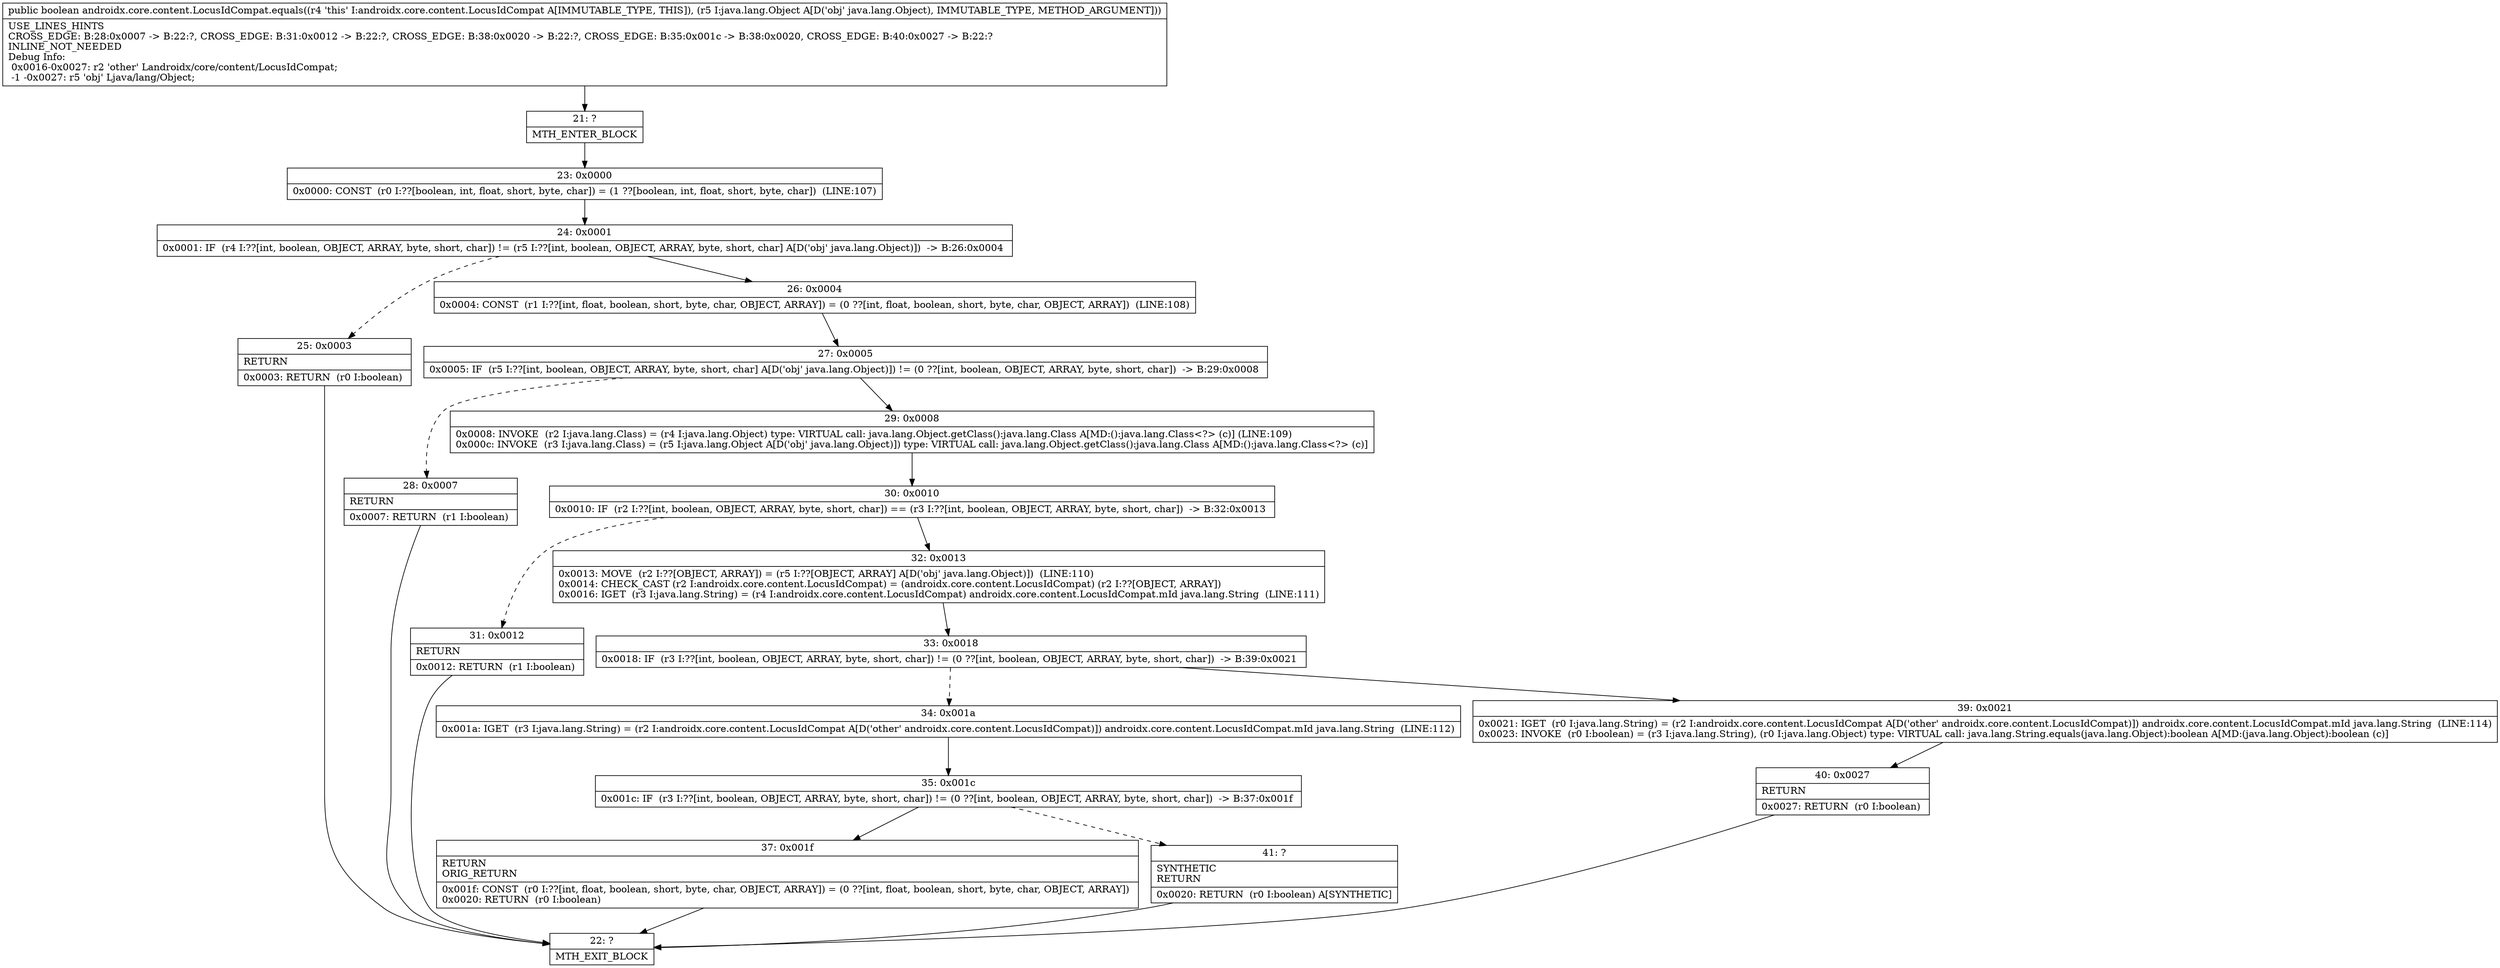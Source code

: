 digraph "CFG forandroidx.core.content.LocusIdCompat.equals(Ljava\/lang\/Object;)Z" {
Node_21 [shape=record,label="{21\:\ ?|MTH_ENTER_BLOCK\l}"];
Node_23 [shape=record,label="{23\:\ 0x0000|0x0000: CONST  (r0 I:??[boolean, int, float, short, byte, char]) = (1 ??[boolean, int, float, short, byte, char])  (LINE:107)\l}"];
Node_24 [shape=record,label="{24\:\ 0x0001|0x0001: IF  (r4 I:??[int, boolean, OBJECT, ARRAY, byte, short, char]) != (r5 I:??[int, boolean, OBJECT, ARRAY, byte, short, char] A[D('obj' java.lang.Object)])  \-\> B:26:0x0004 \l}"];
Node_25 [shape=record,label="{25\:\ 0x0003|RETURN\l|0x0003: RETURN  (r0 I:boolean) \l}"];
Node_22 [shape=record,label="{22\:\ ?|MTH_EXIT_BLOCK\l}"];
Node_26 [shape=record,label="{26\:\ 0x0004|0x0004: CONST  (r1 I:??[int, float, boolean, short, byte, char, OBJECT, ARRAY]) = (0 ??[int, float, boolean, short, byte, char, OBJECT, ARRAY])  (LINE:108)\l}"];
Node_27 [shape=record,label="{27\:\ 0x0005|0x0005: IF  (r5 I:??[int, boolean, OBJECT, ARRAY, byte, short, char] A[D('obj' java.lang.Object)]) != (0 ??[int, boolean, OBJECT, ARRAY, byte, short, char])  \-\> B:29:0x0008 \l}"];
Node_28 [shape=record,label="{28\:\ 0x0007|RETURN\l|0x0007: RETURN  (r1 I:boolean) \l}"];
Node_29 [shape=record,label="{29\:\ 0x0008|0x0008: INVOKE  (r2 I:java.lang.Class) = (r4 I:java.lang.Object) type: VIRTUAL call: java.lang.Object.getClass():java.lang.Class A[MD:():java.lang.Class\<?\> (c)] (LINE:109)\l0x000c: INVOKE  (r3 I:java.lang.Class) = (r5 I:java.lang.Object A[D('obj' java.lang.Object)]) type: VIRTUAL call: java.lang.Object.getClass():java.lang.Class A[MD:():java.lang.Class\<?\> (c)]\l}"];
Node_30 [shape=record,label="{30\:\ 0x0010|0x0010: IF  (r2 I:??[int, boolean, OBJECT, ARRAY, byte, short, char]) == (r3 I:??[int, boolean, OBJECT, ARRAY, byte, short, char])  \-\> B:32:0x0013 \l}"];
Node_31 [shape=record,label="{31\:\ 0x0012|RETURN\l|0x0012: RETURN  (r1 I:boolean) \l}"];
Node_32 [shape=record,label="{32\:\ 0x0013|0x0013: MOVE  (r2 I:??[OBJECT, ARRAY]) = (r5 I:??[OBJECT, ARRAY] A[D('obj' java.lang.Object)])  (LINE:110)\l0x0014: CHECK_CAST (r2 I:androidx.core.content.LocusIdCompat) = (androidx.core.content.LocusIdCompat) (r2 I:??[OBJECT, ARRAY]) \l0x0016: IGET  (r3 I:java.lang.String) = (r4 I:androidx.core.content.LocusIdCompat) androidx.core.content.LocusIdCompat.mId java.lang.String  (LINE:111)\l}"];
Node_33 [shape=record,label="{33\:\ 0x0018|0x0018: IF  (r3 I:??[int, boolean, OBJECT, ARRAY, byte, short, char]) != (0 ??[int, boolean, OBJECT, ARRAY, byte, short, char])  \-\> B:39:0x0021 \l}"];
Node_34 [shape=record,label="{34\:\ 0x001a|0x001a: IGET  (r3 I:java.lang.String) = (r2 I:androidx.core.content.LocusIdCompat A[D('other' androidx.core.content.LocusIdCompat)]) androidx.core.content.LocusIdCompat.mId java.lang.String  (LINE:112)\l}"];
Node_35 [shape=record,label="{35\:\ 0x001c|0x001c: IF  (r3 I:??[int, boolean, OBJECT, ARRAY, byte, short, char]) != (0 ??[int, boolean, OBJECT, ARRAY, byte, short, char])  \-\> B:37:0x001f \l}"];
Node_37 [shape=record,label="{37\:\ 0x001f|RETURN\lORIG_RETURN\l|0x001f: CONST  (r0 I:??[int, float, boolean, short, byte, char, OBJECT, ARRAY]) = (0 ??[int, float, boolean, short, byte, char, OBJECT, ARRAY]) \l0x0020: RETURN  (r0 I:boolean) \l}"];
Node_41 [shape=record,label="{41\:\ ?|SYNTHETIC\lRETURN\l|0x0020: RETURN  (r0 I:boolean) A[SYNTHETIC]\l}"];
Node_39 [shape=record,label="{39\:\ 0x0021|0x0021: IGET  (r0 I:java.lang.String) = (r2 I:androidx.core.content.LocusIdCompat A[D('other' androidx.core.content.LocusIdCompat)]) androidx.core.content.LocusIdCompat.mId java.lang.String  (LINE:114)\l0x0023: INVOKE  (r0 I:boolean) = (r3 I:java.lang.String), (r0 I:java.lang.Object) type: VIRTUAL call: java.lang.String.equals(java.lang.Object):boolean A[MD:(java.lang.Object):boolean (c)]\l}"];
Node_40 [shape=record,label="{40\:\ 0x0027|RETURN\l|0x0027: RETURN  (r0 I:boolean) \l}"];
MethodNode[shape=record,label="{public boolean androidx.core.content.LocusIdCompat.equals((r4 'this' I:androidx.core.content.LocusIdCompat A[IMMUTABLE_TYPE, THIS]), (r5 I:java.lang.Object A[D('obj' java.lang.Object), IMMUTABLE_TYPE, METHOD_ARGUMENT]))  | USE_LINES_HINTS\lCROSS_EDGE: B:28:0x0007 \-\> B:22:?, CROSS_EDGE: B:31:0x0012 \-\> B:22:?, CROSS_EDGE: B:38:0x0020 \-\> B:22:?, CROSS_EDGE: B:35:0x001c \-\> B:38:0x0020, CROSS_EDGE: B:40:0x0027 \-\> B:22:?\lINLINE_NOT_NEEDED\lDebug Info:\l  0x0016\-0x0027: r2 'other' Landroidx\/core\/content\/LocusIdCompat;\l  \-1 \-0x0027: r5 'obj' Ljava\/lang\/Object;\l}"];
MethodNode -> Node_21;Node_21 -> Node_23;
Node_23 -> Node_24;
Node_24 -> Node_25[style=dashed];
Node_24 -> Node_26;
Node_25 -> Node_22;
Node_26 -> Node_27;
Node_27 -> Node_28[style=dashed];
Node_27 -> Node_29;
Node_28 -> Node_22;
Node_29 -> Node_30;
Node_30 -> Node_31[style=dashed];
Node_30 -> Node_32;
Node_31 -> Node_22;
Node_32 -> Node_33;
Node_33 -> Node_34[style=dashed];
Node_33 -> Node_39;
Node_34 -> Node_35;
Node_35 -> Node_37;
Node_35 -> Node_41[style=dashed];
Node_37 -> Node_22;
Node_41 -> Node_22;
Node_39 -> Node_40;
Node_40 -> Node_22;
}

